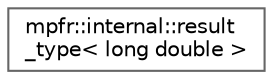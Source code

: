 digraph "类继承关系图"
{
 // LATEX_PDF_SIZE
  bgcolor="transparent";
  edge [fontname=Helvetica,fontsize=10,labelfontname=Helvetica,labelfontsize=10];
  node [fontname=Helvetica,fontsize=10,shape=box,height=0.2,width=0.4];
  rankdir="LR";
  Node0 [id="Node000000",label="mpfr::internal::result\l_type\< long double \>",height=0.2,width=0.4,color="grey40", fillcolor="white", style="filled",URL="$structmpfr_1_1internal_1_1result__type_3_01long_01double_01_4.html",tooltip=" "];
}
